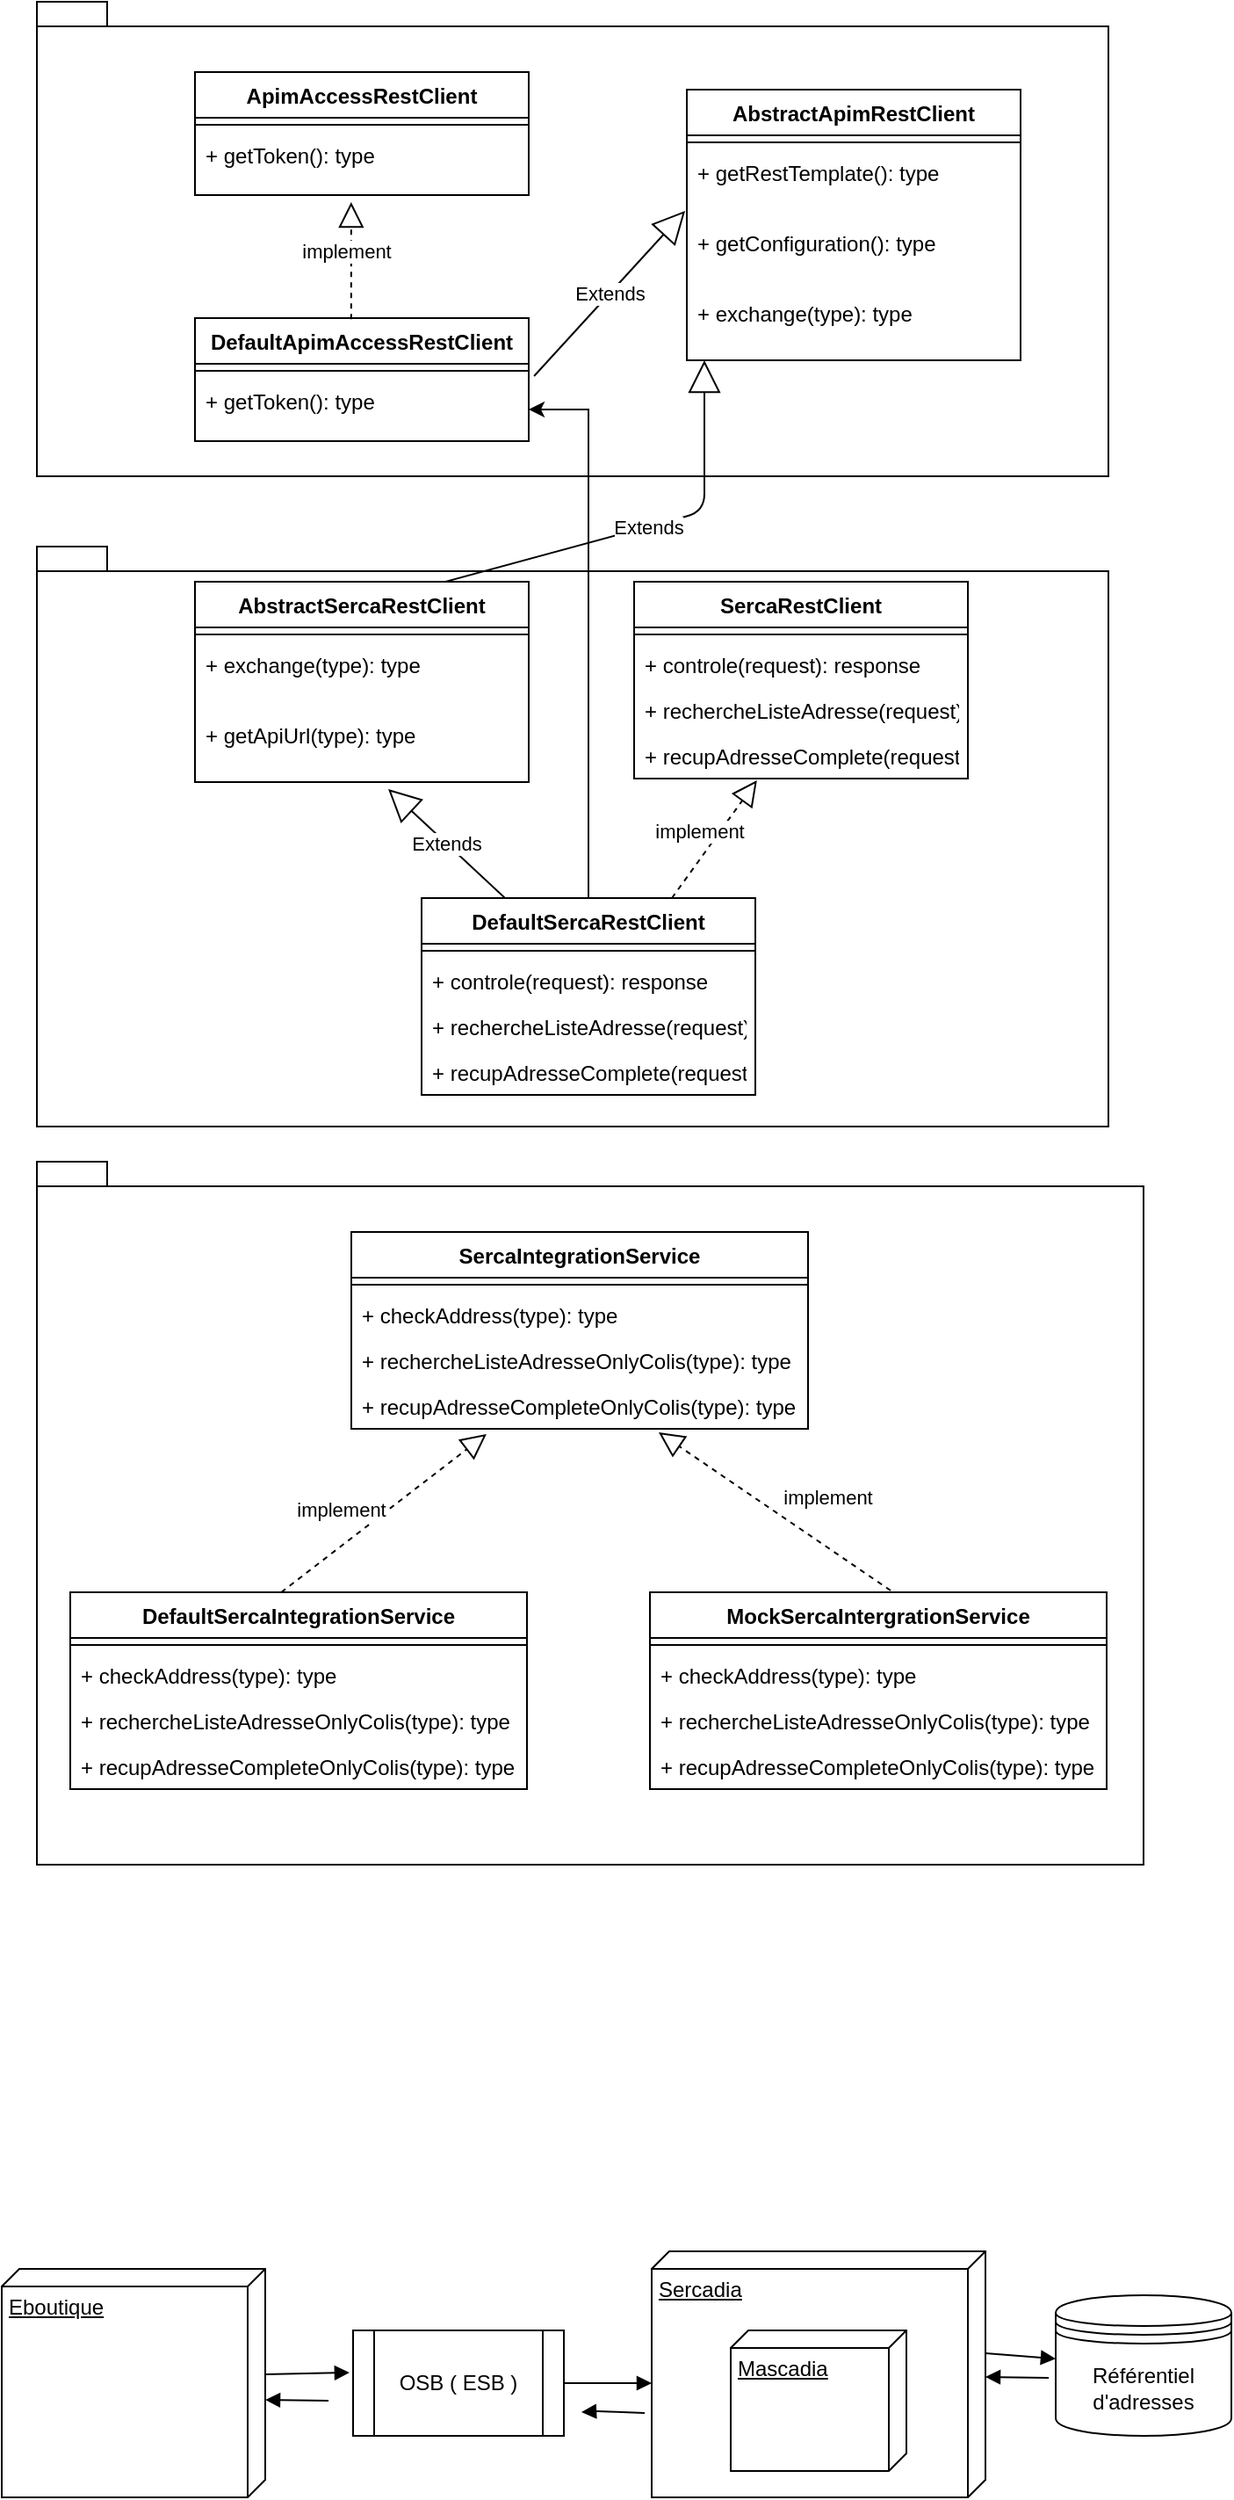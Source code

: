 <mxfile version="13.9.9" type="github">
  <diagram id="C5RBs43oDa-KdzZeNtuy" name="Page-1">
    <mxGraphModel dx="1186" dy="1790" grid="1" gridSize="10" guides="1" tooltips="1" connect="1" arrows="1" fold="1" page="1" pageScale="1" pageWidth="827" pageHeight="1169" math="0" shadow="0">
      <root>
        <mxCell id="WIyWlLk6GJQsqaUBKTNV-0" />
        <mxCell id="WIyWlLk6GJQsqaUBKTNV-1" parent="WIyWlLk6GJQsqaUBKTNV-0" />
        <mxCell id="7yxNTH7sFWz7UGhxW4Ka-38" value="" style="shape=folder;fontStyle=1;spacingTop=10;tabWidth=40;tabHeight=14;tabPosition=left;html=1;" vertex="1" parent="WIyWlLk6GJQsqaUBKTNV-1">
          <mxGeometry x="100" y="340" width="630" height="400" as="geometry" />
        </mxCell>
        <mxCell id="7yxNTH7sFWz7UGhxW4Ka-18" value="" style="shape=folder;fontStyle=1;spacingTop=10;tabWidth=40;tabHeight=14;tabPosition=left;html=1;" vertex="1" parent="WIyWlLk6GJQsqaUBKTNV-1">
          <mxGeometry x="100" y="-10" width="610" height="330" as="geometry" />
        </mxCell>
        <mxCell id="7yxNTH7sFWz7UGhxW4Ka-16" value="" style="shape=folder;fontStyle=1;spacingTop=10;tabWidth=40;tabHeight=14;tabPosition=left;html=1;" vertex="1" parent="WIyWlLk6GJQsqaUBKTNV-1">
          <mxGeometry x="100" y="-320" width="610" height="270" as="geometry" />
        </mxCell>
        <mxCell id="BwVQpNzadCACeYpbOint-18" value="Extends" style="endArrow=block;endSize=16;endFill=0;html=1;exitX=0.25;exitY=0;exitDx=0;exitDy=0;entryX=0.579;entryY=1.1;entryDx=0;entryDy=0;entryPerimeter=0;" parent="WIyWlLk6GJQsqaUBKTNV-1" source="ZbugdAa28t8l8q_3A2VQ-29" target="7yxNTH7sFWz7UGhxW4Ka-24" edge="1">
          <mxGeometry width="160" relative="1" as="geometry">
            <mxPoint x="343.75" y="250" as="sourcePoint" />
            <mxPoint x="490" y="320" as="targetPoint" />
          </mxGeometry>
        </mxCell>
        <mxCell id="BwVQpNzadCACeYpbOint-20" value="" style="endArrow=block;dashed=1;endFill=0;endSize=12;html=1;entryX=0.368;entryY=1.038;entryDx=0;entryDy=0;entryPerimeter=0;exitX=0.75;exitY=0;exitDx=0;exitDy=0;" parent="WIyWlLk6GJQsqaUBKTNV-1" source="ZbugdAa28t8l8q_3A2VQ-29" target="ZbugdAa28t8l8q_3A2VQ-14" edge="1">
          <mxGeometry width="160" relative="1" as="geometry">
            <mxPoint x="407.5" y="250" as="sourcePoint" />
            <mxPoint x="490" y="320" as="targetPoint" />
          </mxGeometry>
        </mxCell>
        <mxCell id="ZbugdAa28t8l8q_3A2VQ-5" value="implement" style="edgeLabel;html=1;align=center;verticalAlign=middle;resizable=0;points=[];" parent="BwVQpNzadCACeYpbOint-20" vertex="1" connectable="0">
          <mxGeometry x="-0.233" y="-1" relative="1" as="geometry">
            <mxPoint x="-4.47" y="-13.1" as="offset" />
          </mxGeometry>
        </mxCell>
        <mxCell id="BwVQpNzadCACeYpbOint-26" value="SercaIntegrationService" style="swimlane;fontStyle=1;align=center;verticalAlign=top;childLayout=stackLayout;horizontal=1;startSize=26;horizontalStack=0;resizeParent=1;resizeParentMax=0;resizeLast=0;collapsible=1;marginBottom=0;" parent="WIyWlLk6GJQsqaUBKTNV-1" vertex="1">
          <mxGeometry x="279" y="380" width="260" height="112" as="geometry" />
        </mxCell>
        <mxCell id="BwVQpNzadCACeYpbOint-28" value="" style="line;strokeWidth=1;fillColor=none;align=left;verticalAlign=middle;spacingTop=-1;spacingLeft=3;spacingRight=3;rotatable=0;labelPosition=right;points=[];portConstraint=eastwest;" parent="BwVQpNzadCACeYpbOint-26" vertex="1">
          <mxGeometry y="26" width="260" height="8" as="geometry" />
        </mxCell>
        <mxCell id="BwVQpNzadCACeYpbOint-29" value="+ checkAddress(type): type" style="text;strokeColor=none;fillColor=none;align=left;verticalAlign=top;spacingLeft=4;spacingRight=4;overflow=hidden;rotatable=0;points=[[0,0.5],[1,0.5]];portConstraint=eastwest;" parent="BwVQpNzadCACeYpbOint-26" vertex="1">
          <mxGeometry y="34" width="260" height="26" as="geometry" />
        </mxCell>
        <mxCell id="ZbugdAa28t8l8q_3A2VQ-19" value="+ rechercheListeAdresseOnlyColis(type): type" style="text;strokeColor=none;fillColor=none;align=left;verticalAlign=top;spacingLeft=4;spacingRight=4;overflow=hidden;rotatable=0;points=[[0,0.5],[1,0.5]];portConstraint=eastwest;" parent="BwVQpNzadCACeYpbOint-26" vertex="1">
          <mxGeometry y="60" width="260" height="26" as="geometry" />
        </mxCell>
        <mxCell id="ZbugdAa28t8l8q_3A2VQ-20" value="+ recupAdresseCompleteOnlyColis(type): type" style="text;strokeColor=none;fillColor=none;align=left;verticalAlign=top;spacingLeft=4;spacingRight=4;overflow=hidden;rotatable=0;points=[[0,0.5],[1,0.5]];portConstraint=eastwest;" parent="BwVQpNzadCACeYpbOint-26" vertex="1">
          <mxGeometry y="86" width="260" height="26" as="geometry" />
        </mxCell>
        <mxCell id="BwVQpNzadCACeYpbOint-4" value="SercaRestClient" style="swimlane;fontStyle=1;align=center;verticalAlign=top;childLayout=stackLayout;horizontal=1;startSize=26;horizontalStack=0;resizeParent=1;resizeParentMax=0;resizeLast=0;collapsible=1;marginBottom=0;" parent="WIyWlLk6GJQsqaUBKTNV-1" vertex="1">
          <mxGeometry x="440" y="10" width="190" height="112" as="geometry" />
        </mxCell>
        <mxCell id="BwVQpNzadCACeYpbOint-6" value="" style="line;strokeWidth=1;fillColor=none;align=left;verticalAlign=middle;spacingTop=-1;spacingLeft=3;spacingRight=3;rotatable=0;labelPosition=right;points=[];portConstraint=eastwest;" parent="BwVQpNzadCACeYpbOint-4" vertex="1">
          <mxGeometry y="26" width="190" height="8" as="geometry" />
        </mxCell>
        <mxCell id="BwVQpNzadCACeYpbOint-7" value="+ controle(request): response" style="text;strokeColor=none;fillColor=none;align=left;verticalAlign=top;spacingLeft=4;spacingRight=4;overflow=hidden;rotatable=0;points=[[0,0.5],[1,0.5]];portConstraint=eastwest;" parent="BwVQpNzadCACeYpbOint-4" vertex="1">
          <mxGeometry y="34" width="190" height="26" as="geometry" />
        </mxCell>
        <mxCell id="ZbugdAa28t8l8q_3A2VQ-13" value="+ rechercheListeAdresse(request): response" style="text;strokeColor=none;fillColor=none;align=left;verticalAlign=top;spacingLeft=4;spacingRight=4;overflow=hidden;rotatable=0;points=[[0,0.5],[1,0.5]];portConstraint=eastwest;" parent="BwVQpNzadCACeYpbOint-4" vertex="1">
          <mxGeometry y="60" width="190" height="26" as="geometry" />
        </mxCell>
        <mxCell id="ZbugdAa28t8l8q_3A2VQ-14" value="+ recupAdresseComplete(request): response" style="text;strokeColor=none;fillColor=none;align=left;verticalAlign=top;spacingLeft=4;spacingRight=4;overflow=hidden;rotatable=0;points=[[0,0.5],[1,0.5]];portConstraint=eastwest;" parent="BwVQpNzadCACeYpbOint-4" vertex="1">
          <mxGeometry y="86" width="190" height="26" as="geometry" />
        </mxCell>
        <mxCell id="BwVQpNzadCACeYpbOint-8" value="AbstractSercaRestClient" style="swimlane;fontStyle=1;align=center;verticalAlign=top;childLayout=stackLayout;horizontal=1;startSize=26;horizontalStack=0;resizeParent=1;resizeParentMax=0;resizeLast=0;collapsible=1;marginBottom=0;" parent="WIyWlLk6GJQsqaUBKTNV-1" vertex="1">
          <mxGeometry x="190" y="10" width="190" height="114" as="geometry" />
        </mxCell>
        <mxCell id="BwVQpNzadCACeYpbOint-10" value="" style="line;strokeWidth=1;fillColor=none;align=left;verticalAlign=middle;spacingTop=-1;spacingLeft=3;spacingRight=3;rotatable=0;labelPosition=right;points=[];portConstraint=eastwest;" parent="BwVQpNzadCACeYpbOint-8" vertex="1">
          <mxGeometry y="26" width="190" height="8" as="geometry" />
        </mxCell>
        <mxCell id="ZbugdAa28t8l8q_3A2VQ-15" value="+ exchange(type): type" style="text;strokeColor=none;fillColor=none;align=left;verticalAlign=top;spacingLeft=4;spacingRight=4;overflow=hidden;rotatable=0;points=[[0,0.5],[1,0.5]];portConstraint=eastwest;" parent="BwVQpNzadCACeYpbOint-8" vertex="1">
          <mxGeometry y="34" width="190" height="40" as="geometry" />
        </mxCell>
        <mxCell id="7yxNTH7sFWz7UGhxW4Ka-24" value="+ getApiUrl(type): type" style="text;strokeColor=none;fillColor=none;align=left;verticalAlign=top;spacingLeft=4;spacingRight=4;overflow=hidden;rotatable=0;points=[[0,0.5],[1,0.5]];portConstraint=eastwest;" vertex="1" parent="BwVQpNzadCACeYpbOint-8">
          <mxGeometry y="74" width="190" height="40" as="geometry" />
        </mxCell>
        <mxCell id="ePuBS4sop_-Yzgb1JW3Q-3" value="Référentiel d&#39;adresses" style="shape=datastore;whiteSpace=wrap;html=1;" parent="WIyWlLk6GJQsqaUBKTNV-1" vertex="1">
          <mxGeometry x="680" y="985" width="100" height="80" as="geometry" />
        </mxCell>
        <mxCell id="ePuBS4sop_-Yzgb1JW3Q-4" value="Eboutique" style="verticalAlign=top;align=left;spacingTop=8;spacingLeft=2;spacingRight=12;shape=cube;size=10;direction=south;fontStyle=4;html=1;" parent="WIyWlLk6GJQsqaUBKTNV-1" vertex="1">
          <mxGeometry x="80" y="970" width="150" height="130" as="geometry" />
        </mxCell>
        <mxCell id="ePuBS4sop_-Yzgb1JW3Q-6" value="Sercadia" style="verticalAlign=top;align=left;spacingTop=8;spacingLeft=2;spacingRight=12;shape=cube;size=10;direction=south;fontStyle=4;html=1;" parent="WIyWlLk6GJQsqaUBKTNV-1" vertex="1">
          <mxGeometry x="450" y="960" width="190" height="140" as="geometry" />
        </mxCell>
        <mxCell id="ePuBS4sop_-Yzgb1JW3Q-7" value="OSB ( ESB )" style="shape=process;whiteSpace=wrap;html=1;backgroundOutline=1;" parent="WIyWlLk6GJQsqaUBKTNV-1" vertex="1">
          <mxGeometry x="280" y="1005" width="120" height="60" as="geometry" />
        </mxCell>
        <mxCell id="ePuBS4sop_-Yzgb1JW3Q-8" value="Mascadia" style="verticalAlign=top;align=left;spacingTop=8;spacingLeft=2;spacingRight=12;shape=cube;size=10;direction=south;fontStyle=4;html=1;" parent="WIyWlLk6GJQsqaUBKTNV-1" vertex="1">
          <mxGeometry x="495" y="1005" width="100" height="80" as="geometry" />
        </mxCell>
        <mxCell id="ePuBS4sop_-Yzgb1JW3Q-13" value="" style="html=1;verticalAlign=bottom;endArrow=block;exitX=0;exitY=0;exitDx=60;exitDy=0;exitPerimeter=0;entryX=-0.017;entryY=0.4;entryDx=0;entryDy=0;entryPerimeter=0;" parent="WIyWlLk6GJQsqaUBKTNV-1" source="ePuBS4sop_-Yzgb1JW3Q-4" target="ePuBS4sop_-Yzgb1JW3Q-7" edge="1">
          <mxGeometry width="80" relative="1" as="geometry">
            <mxPoint x="300" y="1170" as="sourcePoint" />
            <mxPoint x="380" y="1170" as="targetPoint" />
          </mxGeometry>
        </mxCell>
        <mxCell id="ePuBS4sop_-Yzgb1JW3Q-14" value="" style="html=1;verticalAlign=bottom;endArrow=block;entryX=0;entryY=0;entryDx=75;entryDy=190;entryPerimeter=0;exitX=1;exitY=0.5;exitDx=0;exitDy=0;" parent="WIyWlLk6GJQsqaUBKTNV-1" source="ePuBS4sop_-Yzgb1JW3Q-7" target="ePuBS4sop_-Yzgb1JW3Q-6" edge="1">
          <mxGeometry width="80" relative="1" as="geometry">
            <mxPoint x="450" y="1025" as="sourcePoint" />
            <mxPoint x="491.96" y="1024.5" as="targetPoint" />
          </mxGeometry>
        </mxCell>
        <mxCell id="ePuBS4sop_-Yzgb1JW3Q-16" value="" style="html=1;verticalAlign=bottom;endArrow=block;exitX=0.414;exitY=0;exitDx=0;exitDy=0;exitPerimeter=0;" parent="WIyWlLk6GJQsqaUBKTNV-1" source="ePuBS4sop_-Yzgb1JW3Q-6" target="ePuBS4sop_-Yzgb1JW3Q-3" edge="1">
          <mxGeometry width="80" relative="1" as="geometry">
            <mxPoint x="460" y="1035" as="sourcePoint" />
            <mxPoint x="501.96" y="1034.5" as="targetPoint" />
            <Array as="points" />
          </mxGeometry>
        </mxCell>
        <mxCell id="ePuBS4sop_-Yzgb1JW3Q-20" value="" style="html=1;verticalAlign=bottom;endArrow=block;exitX=-0.04;exitY=0.588;exitDx=0;exitDy=0;exitPerimeter=0;" parent="WIyWlLk6GJQsqaUBKTNV-1" source="ePuBS4sop_-Yzgb1JW3Q-3" target="ePuBS4sop_-Yzgb1JW3Q-6" edge="1">
          <mxGeometry width="80" relative="1" as="geometry">
            <mxPoint x="650" y="1027.96" as="sourcePoint" />
            <mxPoint x="690" y="1031.089" as="targetPoint" />
            <Array as="points" />
          </mxGeometry>
        </mxCell>
        <mxCell id="ePuBS4sop_-Yzgb1JW3Q-21" value="" style="html=1;verticalAlign=bottom;endArrow=block;exitX=-0.04;exitY=0.588;exitDx=0;exitDy=0;exitPerimeter=0;" parent="WIyWlLk6GJQsqaUBKTNV-1" edge="1">
          <mxGeometry width="80" relative="1" as="geometry">
            <mxPoint x="266" y="1045.06" as="sourcePoint" />
            <mxPoint x="230" y="1044.499" as="targetPoint" />
            <Array as="points" />
          </mxGeometry>
        </mxCell>
        <mxCell id="ePuBS4sop_-Yzgb1JW3Q-22" value="" style="html=1;verticalAlign=bottom;endArrow=block;exitX=-0.04;exitY=0.588;exitDx=0;exitDy=0;exitPerimeter=0;" parent="WIyWlLk6GJQsqaUBKTNV-1" edge="1">
          <mxGeometry width="80" relative="1" as="geometry">
            <mxPoint x="446" y="1052.04" as="sourcePoint" />
            <mxPoint x="410" y="1051.479" as="targetPoint" />
            <Array as="points">
              <mxPoint x="420" y="1051" />
            </Array>
          </mxGeometry>
        </mxCell>
        <mxCell id="ZbugdAa28t8l8q_3A2VQ-25" value="" style="endArrow=block;dashed=1;endFill=0;endSize=12;html=1;entryX=0.296;entryY=1.115;entryDx=0;entryDy=0;entryPerimeter=0;exitX=0.462;exitY=0;exitDx=0;exitDy=0;exitPerimeter=0;" parent="WIyWlLk6GJQsqaUBKTNV-1" source="7yxNTH7sFWz7UGhxW4Ka-28" target="ZbugdAa28t8l8q_3A2VQ-20" edge="1">
          <mxGeometry width="160" relative="1" as="geometry">
            <mxPoint x="211.89" y="580" as="sourcePoint" />
            <mxPoint x="172.42" y="229.998" as="targetPoint" />
          </mxGeometry>
        </mxCell>
        <mxCell id="ZbugdAa28t8l8q_3A2VQ-26" value="implement" style="edgeLabel;html=1;align=center;verticalAlign=middle;resizable=0;points=[];" parent="ZbugdAa28t8l8q_3A2VQ-25" vertex="1" connectable="0">
          <mxGeometry x="-0.233" y="-1" relative="1" as="geometry">
            <mxPoint x="-11.83" y="-13.1" as="offset" />
          </mxGeometry>
        </mxCell>
        <mxCell id="ZbugdAa28t8l8q_3A2VQ-27" value="" style="endArrow=block;dashed=1;endFill=0;endSize=12;html=1;entryX=0.673;entryY=1.077;entryDx=0;entryDy=0;entryPerimeter=0;exitX=0.527;exitY=-0.009;exitDx=0;exitDy=0;exitPerimeter=0;" parent="WIyWlLk6GJQsqaUBKTNV-1" source="7yxNTH7sFWz7UGhxW4Ka-33" target="ZbugdAa28t8l8q_3A2VQ-20" edge="1">
          <mxGeometry width="160" relative="1" as="geometry">
            <mxPoint x="557.5" y="580" as="sourcePoint" />
            <mxPoint x="634" y="218" as="targetPoint" />
          </mxGeometry>
        </mxCell>
        <mxCell id="ZbugdAa28t8l8q_3A2VQ-28" value="implement" style="edgeLabel;html=1;align=center;verticalAlign=middle;resizable=0;points=[];" parent="ZbugdAa28t8l8q_3A2VQ-27" vertex="1" connectable="0">
          <mxGeometry x="-0.233" y="-1" relative="1" as="geometry">
            <mxPoint x="13.54" y="-17.67" as="offset" />
          </mxGeometry>
        </mxCell>
        <mxCell id="7yxNTH7sFWz7UGhxW4Ka-27" style="edgeStyle=orthogonalEdgeStyle;rounded=0;orthogonalLoop=1;jettySize=auto;html=1;exitX=0.5;exitY=0;exitDx=0;exitDy=0;" edge="1" parent="WIyWlLk6GJQsqaUBKTNV-1" source="ZbugdAa28t8l8q_3A2VQ-29" target="7yxNTH7sFWz7UGhxW4Ka-10">
          <mxGeometry relative="1" as="geometry" />
        </mxCell>
        <mxCell id="ZbugdAa28t8l8q_3A2VQ-29" value="DefaultSercaRestClient" style="swimlane;fontStyle=1;align=center;verticalAlign=top;childLayout=stackLayout;horizontal=1;startSize=26;horizontalStack=0;resizeParent=1;resizeParentMax=0;resizeLast=0;collapsible=1;marginBottom=0;" parent="WIyWlLk6GJQsqaUBKTNV-1" vertex="1">
          <mxGeometry x="319" y="190" width="190" height="112" as="geometry" />
        </mxCell>
        <mxCell id="ZbugdAa28t8l8q_3A2VQ-30" value="" style="line;strokeWidth=1;fillColor=none;align=left;verticalAlign=middle;spacingTop=-1;spacingLeft=3;spacingRight=3;rotatable=0;labelPosition=right;points=[];portConstraint=eastwest;" parent="ZbugdAa28t8l8q_3A2VQ-29" vertex="1">
          <mxGeometry y="26" width="190" height="8" as="geometry" />
        </mxCell>
        <mxCell id="ZbugdAa28t8l8q_3A2VQ-31" value="+ controle(request): response" style="text;strokeColor=none;fillColor=none;align=left;verticalAlign=top;spacingLeft=4;spacingRight=4;overflow=hidden;rotatable=0;points=[[0,0.5],[1,0.5]];portConstraint=eastwest;" parent="ZbugdAa28t8l8q_3A2VQ-29" vertex="1">
          <mxGeometry y="34" width="190" height="26" as="geometry" />
        </mxCell>
        <mxCell id="ZbugdAa28t8l8q_3A2VQ-32" value="+ rechercheListeAdresse(request): response" style="text;strokeColor=none;fillColor=none;align=left;verticalAlign=top;spacingLeft=4;spacingRight=4;overflow=hidden;rotatable=0;points=[[0,0.5],[1,0.5]];portConstraint=eastwest;" parent="ZbugdAa28t8l8q_3A2VQ-29" vertex="1">
          <mxGeometry y="60" width="190" height="26" as="geometry" />
        </mxCell>
        <mxCell id="ZbugdAa28t8l8q_3A2VQ-33" value="+ recupAdresseComplete(request): response" style="text;strokeColor=none;fillColor=none;align=left;verticalAlign=top;spacingLeft=4;spacingRight=4;overflow=hidden;rotatable=0;points=[[0,0.5],[1,0.5]];portConstraint=eastwest;" parent="ZbugdAa28t8l8q_3A2VQ-29" vertex="1">
          <mxGeometry y="86" width="190" height="26" as="geometry" />
        </mxCell>
        <mxCell id="7yxNTH7sFWz7UGhxW4Ka-0" value="AbstractApimRestClient" style="swimlane;fontStyle=1;align=center;verticalAlign=top;childLayout=stackLayout;horizontal=1;startSize=26;horizontalStack=0;resizeParent=1;resizeParentMax=0;resizeLast=0;collapsible=1;marginBottom=0;" vertex="1" parent="WIyWlLk6GJQsqaUBKTNV-1">
          <mxGeometry x="470" y="-270" width="190" height="154" as="geometry" />
        </mxCell>
        <mxCell id="7yxNTH7sFWz7UGhxW4Ka-1" value="" style="line;strokeWidth=1;fillColor=none;align=left;verticalAlign=middle;spacingTop=-1;spacingLeft=3;spacingRight=3;rotatable=0;labelPosition=right;points=[];portConstraint=eastwest;" vertex="1" parent="7yxNTH7sFWz7UGhxW4Ka-0">
          <mxGeometry y="26" width="190" height="8" as="geometry" />
        </mxCell>
        <mxCell id="7yxNTH7sFWz7UGhxW4Ka-3" value="+ getRestTemplate(): type" style="text;strokeColor=none;fillColor=none;align=left;verticalAlign=top;spacingLeft=4;spacingRight=4;overflow=hidden;rotatable=0;points=[[0,0.5],[1,0.5]];portConstraint=eastwest;" vertex="1" parent="7yxNTH7sFWz7UGhxW4Ka-0">
          <mxGeometry y="34" width="190" height="40" as="geometry" />
        </mxCell>
        <mxCell id="7yxNTH7sFWz7UGhxW4Ka-15" value="+ getConfiguration(): type" style="text;strokeColor=none;fillColor=none;align=left;verticalAlign=top;spacingLeft=4;spacingRight=4;overflow=hidden;rotatable=0;points=[[0,0.5],[1,0.5]];portConstraint=eastwest;" vertex="1" parent="7yxNTH7sFWz7UGhxW4Ka-0">
          <mxGeometry y="74" width="190" height="40" as="geometry" />
        </mxCell>
        <mxCell id="7yxNTH7sFWz7UGhxW4Ka-23" value="+ exchange(type): type" style="text;strokeColor=none;fillColor=none;align=left;verticalAlign=top;spacingLeft=4;spacingRight=4;overflow=hidden;rotatable=0;points=[[0,0.5],[1,0.5]];portConstraint=eastwest;" vertex="1" parent="7yxNTH7sFWz7UGhxW4Ka-0">
          <mxGeometry y="114" width="190" height="40" as="geometry" />
        </mxCell>
        <mxCell id="7yxNTH7sFWz7UGhxW4Ka-4" value="ApimAccessRestClient" style="swimlane;fontStyle=1;align=center;verticalAlign=top;childLayout=stackLayout;horizontal=1;startSize=26;horizontalStack=0;resizeParent=1;resizeParentMax=0;resizeLast=0;collapsible=1;marginBottom=0;" vertex="1" parent="WIyWlLk6GJQsqaUBKTNV-1">
          <mxGeometry x="190" y="-280" width="190" height="70" as="geometry" />
        </mxCell>
        <mxCell id="7yxNTH7sFWz7UGhxW4Ka-5" value="" style="line;strokeWidth=1;fillColor=none;align=left;verticalAlign=middle;spacingTop=-1;spacingLeft=3;spacingRight=3;rotatable=0;labelPosition=right;points=[];portConstraint=eastwest;" vertex="1" parent="7yxNTH7sFWz7UGhxW4Ka-4">
          <mxGeometry y="26" width="190" height="8" as="geometry" />
        </mxCell>
        <mxCell id="7yxNTH7sFWz7UGhxW4Ka-6" value="+ getToken(): type" style="text;strokeColor=none;fillColor=none;align=left;verticalAlign=top;spacingLeft=4;spacingRight=4;overflow=hidden;rotatable=0;points=[[0,0.5],[1,0.5]];portConstraint=eastwest;" vertex="1" parent="7yxNTH7sFWz7UGhxW4Ka-4">
          <mxGeometry y="34" width="190" height="36" as="geometry" />
        </mxCell>
        <mxCell id="7yxNTH7sFWz7UGhxW4Ka-8" value="DefaultApimAccessRestClient" style="swimlane;fontStyle=1;align=center;verticalAlign=top;childLayout=stackLayout;horizontal=1;startSize=26;horizontalStack=0;resizeParent=1;resizeParentMax=0;resizeLast=0;collapsible=1;marginBottom=0;" vertex="1" parent="WIyWlLk6GJQsqaUBKTNV-1">
          <mxGeometry x="190" y="-140" width="190" height="70" as="geometry" />
        </mxCell>
        <mxCell id="7yxNTH7sFWz7UGhxW4Ka-9" value="" style="line;strokeWidth=1;fillColor=none;align=left;verticalAlign=middle;spacingTop=-1;spacingLeft=3;spacingRight=3;rotatable=0;labelPosition=right;points=[];portConstraint=eastwest;" vertex="1" parent="7yxNTH7sFWz7UGhxW4Ka-8">
          <mxGeometry y="26" width="190" height="8" as="geometry" />
        </mxCell>
        <mxCell id="7yxNTH7sFWz7UGhxW4Ka-10" value="+ getToken(): type" style="text;strokeColor=none;fillColor=none;align=left;verticalAlign=top;spacingLeft=4;spacingRight=4;overflow=hidden;rotatable=0;points=[[0,0.5],[1,0.5]];portConstraint=eastwest;" vertex="1" parent="7yxNTH7sFWz7UGhxW4Ka-8">
          <mxGeometry y="34" width="190" height="36" as="geometry" />
        </mxCell>
        <mxCell id="7yxNTH7sFWz7UGhxW4Ka-12" value="" style="endArrow=block;dashed=1;endFill=0;endSize=12;html=1;entryX=0.468;entryY=1.111;entryDx=0;entryDy=0;entryPerimeter=0;exitX=0.468;exitY=0.009;exitDx=0;exitDy=0;exitPerimeter=0;" edge="1" parent="WIyWlLk6GJQsqaUBKTNV-1" source="7yxNTH7sFWz7UGhxW4Ka-8" target="7yxNTH7sFWz7UGhxW4Ka-6">
          <mxGeometry width="160" relative="1" as="geometry">
            <mxPoint x="471.5" y="200" as="sourcePoint" />
            <mxPoint x="519.92" y="132.988" as="targetPoint" />
          </mxGeometry>
        </mxCell>
        <mxCell id="7yxNTH7sFWz7UGhxW4Ka-13" value="implement" style="edgeLabel;html=1;align=center;verticalAlign=middle;resizable=0;points=[];" vertex="1" connectable="0" parent="7yxNTH7sFWz7UGhxW4Ka-12">
          <mxGeometry x="-0.233" y="-1" relative="1" as="geometry">
            <mxPoint x="-4.47" y="-13.1" as="offset" />
          </mxGeometry>
        </mxCell>
        <mxCell id="7yxNTH7sFWz7UGhxW4Ka-14" value="Extends" style="endArrow=block;endSize=16;endFill=0;html=1;exitX=1.016;exitY=-0.028;exitDx=0;exitDy=0;entryX=-0.005;entryY=-0.125;entryDx=0;entryDy=0;entryPerimeter=0;exitPerimeter=0;" edge="1" parent="WIyWlLk6GJQsqaUBKTNV-1" source="7yxNTH7sFWz7UGhxW4Ka-10" target="7yxNTH7sFWz7UGhxW4Ka-15">
          <mxGeometry width="160" relative="1" as="geometry">
            <mxPoint x="540.43" y="-113" as="sourcePoint" />
            <mxPoint x="450.0" y="-180" as="targetPoint" />
          </mxGeometry>
        </mxCell>
        <mxCell id="7yxNTH7sFWz7UGhxW4Ka-26" value="Extends" style="endArrow=block;endSize=16;endFill=0;html=1;exitX=0.75;exitY=0;exitDx=0;exitDy=0;entryX=-0.005;entryY=-0.125;entryDx=0;entryDy=0;entryPerimeter=0;" edge="1" parent="WIyWlLk6GJQsqaUBKTNV-1" source="BwVQpNzadCACeYpbOint-8">
          <mxGeometry width="160" relative="1" as="geometry">
            <mxPoint x="393.99" y="-22.008" as="sourcePoint" />
            <mxPoint x="480.0" y="-116" as="targetPoint" />
            <Array as="points">
              <mxPoint x="480" y="-30" />
            </Array>
          </mxGeometry>
        </mxCell>
        <mxCell id="7yxNTH7sFWz7UGhxW4Ka-28" value="DefaultSercaIntegrationService" style="swimlane;fontStyle=1;align=center;verticalAlign=top;childLayout=stackLayout;horizontal=1;startSize=26;horizontalStack=0;resizeParent=1;resizeParentMax=0;resizeLast=0;collapsible=1;marginBottom=0;" vertex="1" parent="WIyWlLk6GJQsqaUBKTNV-1">
          <mxGeometry x="119" y="585" width="260" height="112" as="geometry" />
        </mxCell>
        <mxCell id="7yxNTH7sFWz7UGhxW4Ka-29" value="" style="line;strokeWidth=1;fillColor=none;align=left;verticalAlign=middle;spacingTop=-1;spacingLeft=3;spacingRight=3;rotatable=0;labelPosition=right;points=[];portConstraint=eastwest;" vertex="1" parent="7yxNTH7sFWz7UGhxW4Ka-28">
          <mxGeometry y="26" width="260" height="8" as="geometry" />
        </mxCell>
        <mxCell id="7yxNTH7sFWz7UGhxW4Ka-30" value="+ checkAddress(type): type" style="text;strokeColor=none;fillColor=none;align=left;verticalAlign=top;spacingLeft=4;spacingRight=4;overflow=hidden;rotatable=0;points=[[0,0.5],[1,0.5]];portConstraint=eastwest;" vertex="1" parent="7yxNTH7sFWz7UGhxW4Ka-28">
          <mxGeometry y="34" width="260" height="26" as="geometry" />
        </mxCell>
        <mxCell id="7yxNTH7sFWz7UGhxW4Ka-31" value="+ rechercheListeAdresseOnlyColis(type): type" style="text;strokeColor=none;fillColor=none;align=left;verticalAlign=top;spacingLeft=4;spacingRight=4;overflow=hidden;rotatable=0;points=[[0,0.5],[1,0.5]];portConstraint=eastwest;" vertex="1" parent="7yxNTH7sFWz7UGhxW4Ka-28">
          <mxGeometry y="60" width="260" height="26" as="geometry" />
        </mxCell>
        <mxCell id="7yxNTH7sFWz7UGhxW4Ka-32" value="+ recupAdresseCompleteOnlyColis(type): type" style="text;strokeColor=none;fillColor=none;align=left;verticalAlign=top;spacingLeft=4;spacingRight=4;overflow=hidden;rotatable=0;points=[[0,0.5],[1,0.5]];portConstraint=eastwest;" vertex="1" parent="7yxNTH7sFWz7UGhxW4Ka-28">
          <mxGeometry y="86" width="260" height="26" as="geometry" />
        </mxCell>
        <mxCell id="7yxNTH7sFWz7UGhxW4Ka-33" value="MockSercaIntergrationService" style="swimlane;fontStyle=1;align=center;verticalAlign=top;childLayout=stackLayout;horizontal=1;startSize=26;horizontalStack=0;resizeParent=1;resizeParentMax=0;resizeLast=0;collapsible=1;marginBottom=0;" vertex="1" parent="WIyWlLk6GJQsqaUBKTNV-1">
          <mxGeometry x="449" y="585" width="260" height="112" as="geometry" />
        </mxCell>
        <mxCell id="7yxNTH7sFWz7UGhxW4Ka-34" value="" style="line;strokeWidth=1;fillColor=none;align=left;verticalAlign=middle;spacingTop=-1;spacingLeft=3;spacingRight=3;rotatable=0;labelPosition=right;points=[];portConstraint=eastwest;" vertex="1" parent="7yxNTH7sFWz7UGhxW4Ka-33">
          <mxGeometry y="26" width="260" height="8" as="geometry" />
        </mxCell>
        <mxCell id="7yxNTH7sFWz7UGhxW4Ka-35" value="+ checkAddress(type): type" style="text;strokeColor=none;fillColor=none;align=left;verticalAlign=top;spacingLeft=4;spacingRight=4;overflow=hidden;rotatable=0;points=[[0,0.5],[1,0.5]];portConstraint=eastwest;" vertex="1" parent="7yxNTH7sFWz7UGhxW4Ka-33">
          <mxGeometry y="34" width="260" height="26" as="geometry" />
        </mxCell>
        <mxCell id="7yxNTH7sFWz7UGhxW4Ka-36" value="+ rechercheListeAdresseOnlyColis(type): type" style="text;strokeColor=none;fillColor=none;align=left;verticalAlign=top;spacingLeft=4;spacingRight=4;overflow=hidden;rotatable=0;points=[[0,0.5],[1,0.5]];portConstraint=eastwest;" vertex="1" parent="7yxNTH7sFWz7UGhxW4Ka-33">
          <mxGeometry y="60" width="260" height="26" as="geometry" />
        </mxCell>
        <mxCell id="7yxNTH7sFWz7UGhxW4Ka-37" value="+ recupAdresseCompleteOnlyColis(type): type" style="text;strokeColor=none;fillColor=none;align=left;verticalAlign=top;spacingLeft=4;spacingRight=4;overflow=hidden;rotatable=0;points=[[0,0.5],[1,0.5]];portConstraint=eastwest;" vertex="1" parent="7yxNTH7sFWz7UGhxW4Ka-33">
          <mxGeometry y="86" width="260" height="26" as="geometry" />
        </mxCell>
      </root>
    </mxGraphModel>
  </diagram>
</mxfile>
